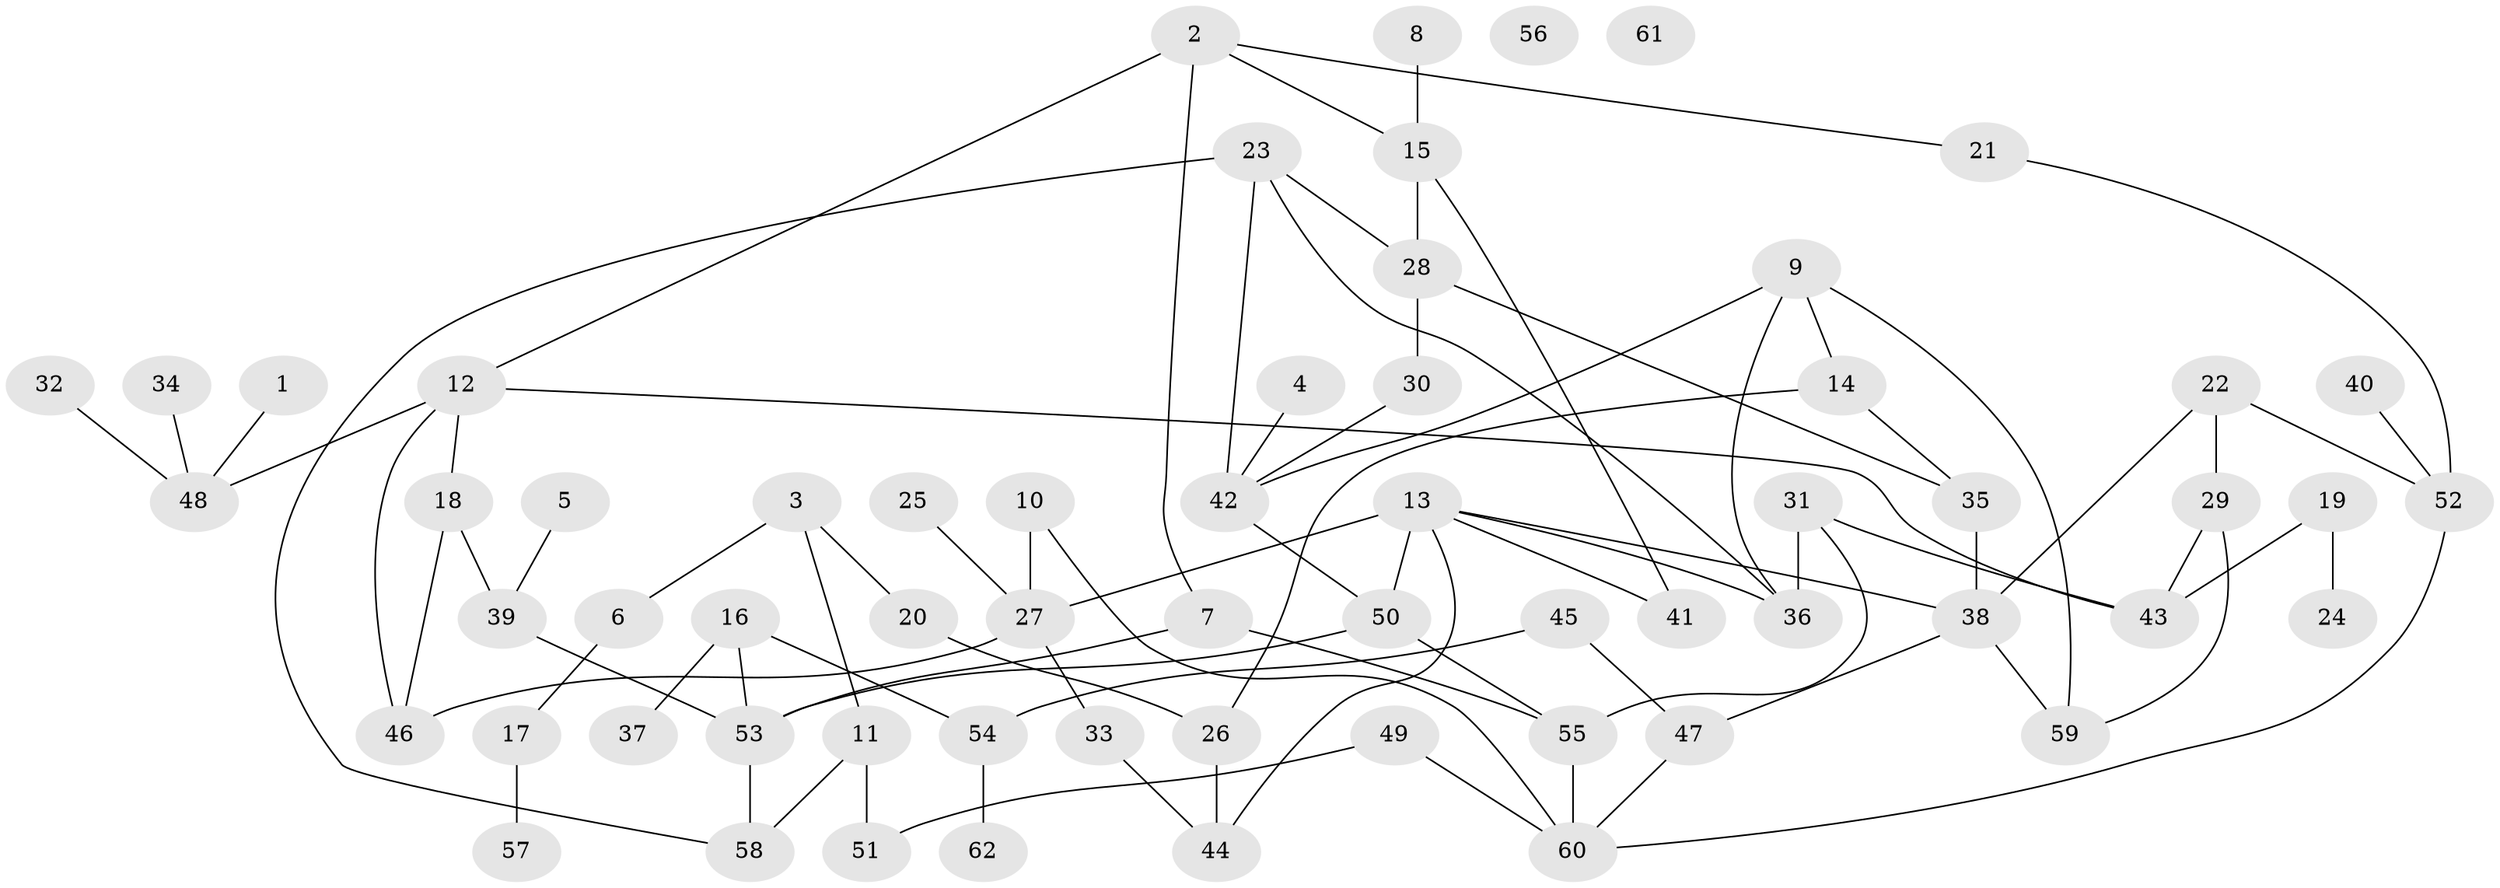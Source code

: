 // coarse degree distribution, {2: 0.2413793103448276, 3: 0.27586206896551724, 4: 0.13793103448275862, 6: 0.10344827586206896, 5: 0.06896551724137931, 1: 0.13793103448275862, 10: 0.034482758620689655}
// Generated by graph-tools (version 1.1) at 2025/35/03/04/25 23:35:48]
// undirected, 62 vertices, 85 edges
graph export_dot {
  node [color=gray90,style=filled];
  1;
  2;
  3;
  4;
  5;
  6;
  7;
  8;
  9;
  10;
  11;
  12;
  13;
  14;
  15;
  16;
  17;
  18;
  19;
  20;
  21;
  22;
  23;
  24;
  25;
  26;
  27;
  28;
  29;
  30;
  31;
  32;
  33;
  34;
  35;
  36;
  37;
  38;
  39;
  40;
  41;
  42;
  43;
  44;
  45;
  46;
  47;
  48;
  49;
  50;
  51;
  52;
  53;
  54;
  55;
  56;
  57;
  58;
  59;
  60;
  61;
  62;
  1 -- 48;
  2 -- 7;
  2 -- 12;
  2 -- 15;
  2 -- 21;
  3 -- 6;
  3 -- 11;
  3 -- 20;
  4 -- 42;
  5 -- 39;
  6 -- 17;
  7 -- 53;
  7 -- 55;
  8 -- 15;
  9 -- 14;
  9 -- 36;
  9 -- 42;
  9 -- 59;
  10 -- 27;
  10 -- 60;
  11 -- 51;
  11 -- 58;
  12 -- 18;
  12 -- 43;
  12 -- 46;
  12 -- 48;
  13 -- 27;
  13 -- 36;
  13 -- 38;
  13 -- 41;
  13 -- 44;
  13 -- 50;
  14 -- 26;
  14 -- 35;
  15 -- 28;
  15 -- 41;
  16 -- 37;
  16 -- 53;
  16 -- 54;
  17 -- 57;
  18 -- 39;
  18 -- 46;
  19 -- 24;
  19 -- 43;
  20 -- 26;
  21 -- 52;
  22 -- 29;
  22 -- 38;
  22 -- 52;
  23 -- 28;
  23 -- 36;
  23 -- 42;
  23 -- 58;
  25 -- 27;
  26 -- 44;
  27 -- 33;
  27 -- 46;
  28 -- 30;
  28 -- 35;
  29 -- 43;
  29 -- 59;
  30 -- 42;
  31 -- 36;
  31 -- 43;
  31 -- 55;
  32 -- 48;
  33 -- 44;
  34 -- 48;
  35 -- 38;
  38 -- 47;
  38 -- 59;
  39 -- 53;
  40 -- 52;
  42 -- 50;
  45 -- 47;
  45 -- 54;
  47 -- 60;
  49 -- 51;
  49 -- 60;
  50 -- 53;
  50 -- 55;
  52 -- 60;
  53 -- 58;
  54 -- 62;
  55 -- 60;
}
